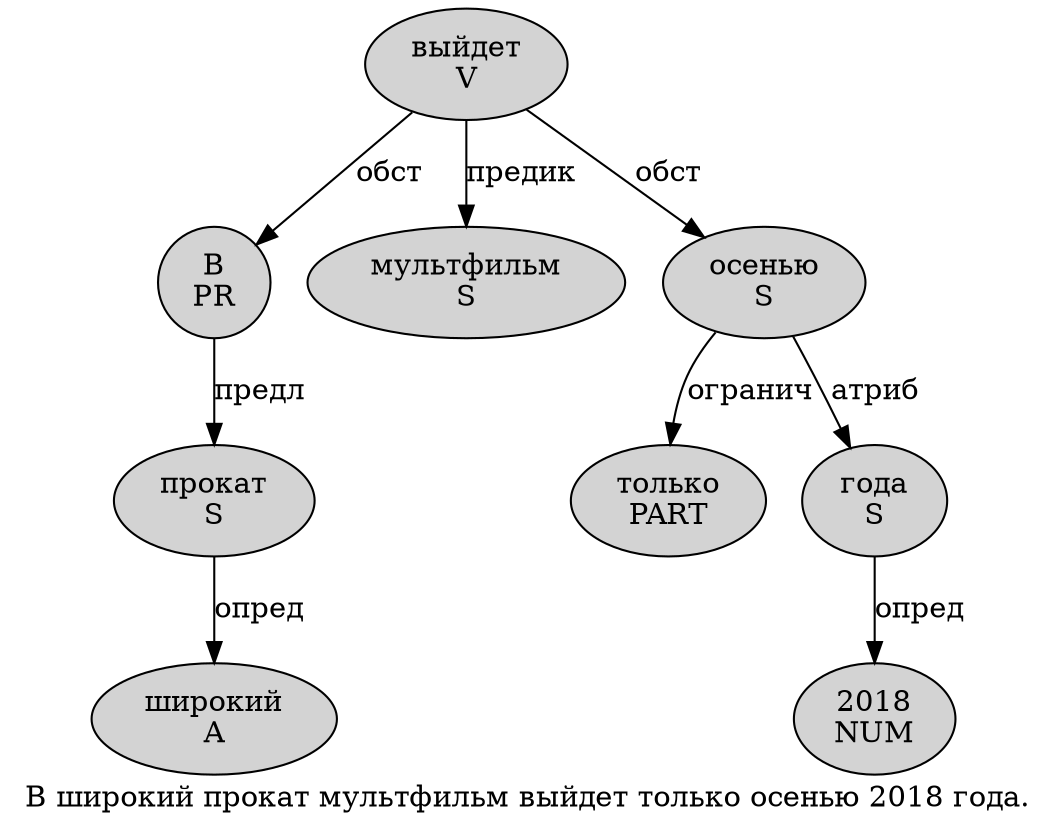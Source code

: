 digraph SENTENCE_1461 {
	graph [label="В широкий прокат мультфильм выйдет только осенью 2018 года."]
	node [style=filled]
		0 [label="В
PR" color="" fillcolor=lightgray penwidth=1 shape=ellipse]
		1 [label="широкий
A" color="" fillcolor=lightgray penwidth=1 shape=ellipse]
		2 [label="прокат
S" color="" fillcolor=lightgray penwidth=1 shape=ellipse]
		3 [label="мультфильм
S" color="" fillcolor=lightgray penwidth=1 shape=ellipse]
		4 [label="выйдет
V" color="" fillcolor=lightgray penwidth=1 shape=ellipse]
		5 [label="только
PART" color="" fillcolor=lightgray penwidth=1 shape=ellipse]
		6 [label="осенью
S" color="" fillcolor=lightgray penwidth=1 shape=ellipse]
		7 [label="2018
NUM" color="" fillcolor=lightgray penwidth=1 shape=ellipse]
		8 [label="года
S" color="" fillcolor=lightgray penwidth=1 shape=ellipse]
			4 -> 0 [label="обст"]
			4 -> 3 [label="предик"]
			4 -> 6 [label="обст"]
			6 -> 5 [label="огранич"]
			6 -> 8 [label="атриб"]
			0 -> 2 [label="предл"]
			8 -> 7 [label="опред"]
			2 -> 1 [label="опред"]
}